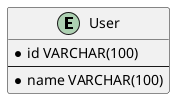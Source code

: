@startuml notification_db-dasign

entity User {
    * id VARCHAR(100) 
    --
    * name VARCHAR(100) 
}

@enduml